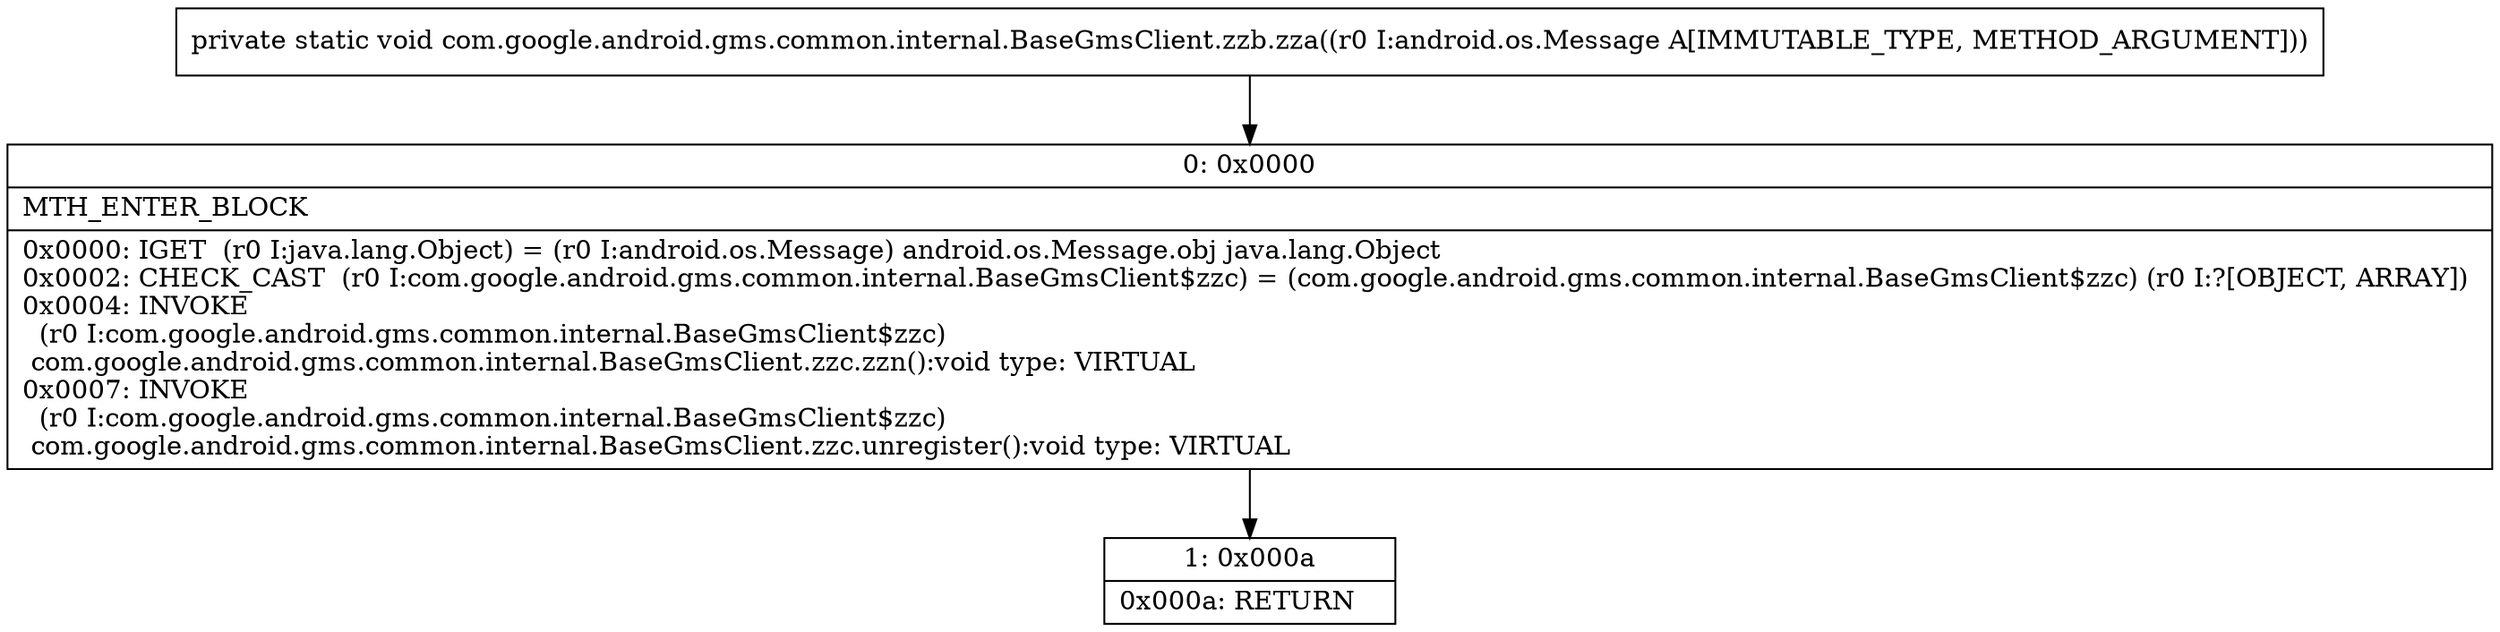 digraph "CFG forcom.google.android.gms.common.internal.BaseGmsClient.zzb.zza(Landroid\/os\/Message;)V" {
Node_0 [shape=record,label="{0\:\ 0x0000|MTH_ENTER_BLOCK\l|0x0000: IGET  (r0 I:java.lang.Object) = (r0 I:android.os.Message) android.os.Message.obj java.lang.Object \l0x0002: CHECK_CAST  (r0 I:com.google.android.gms.common.internal.BaseGmsClient$zzc) = (com.google.android.gms.common.internal.BaseGmsClient$zzc) (r0 I:?[OBJECT, ARRAY]) \l0x0004: INVOKE  \l  (r0 I:com.google.android.gms.common.internal.BaseGmsClient$zzc)\l com.google.android.gms.common.internal.BaseGmsClient.zzc.zzn():void type: VIRTUAL \l0x0007: INVOKE  \l  (r0 I:com.google.android.gms.common.internal.BaseGmsClient$zzc)\l com.google.android.gms.common.internal.BaseGmsClient.zzc.unregister():void type: VIRTUAL \l}"];
Node_1 [shape=record,label="{1\:\ 0x000a|0x000a: RETURN   \l}"];
MethodNode[shape=record,label="{private static void com.google.android.gms.common.internal.BaseGmsClient.zzb.zza((r0 I:android.os.Message A[IMMUTABLE_TYPE, METHOD_ARGUMENT])) }"];
MethodNode -> Node_0;
Node_0 -> Node_1;
}

